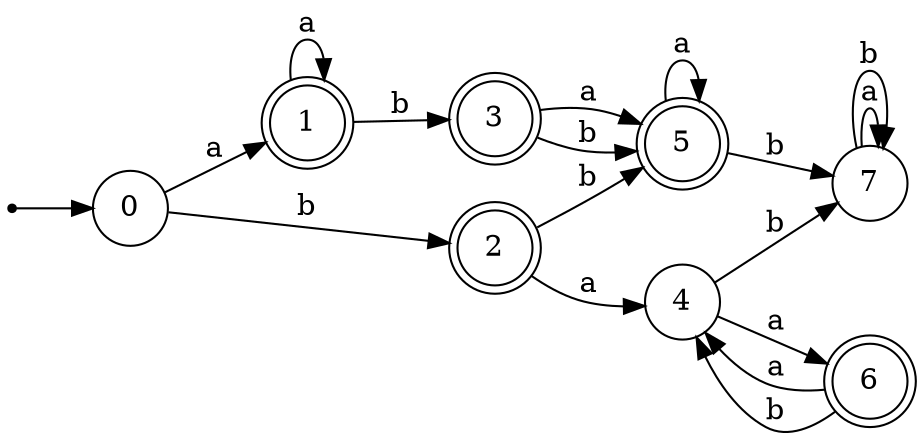 digraph finite_state_machine {
	rankdir=LR;
  	size="10,10"

	node [shape = doublecircle]; 1 2 3 5 6 ;
	node [shape = point ]; q;
	node [shape = circle]; 

	q -> 0;
	0 -> 1 [label = "a"];
	0 -> 2 [label = "b"];
	1 -> 1 [label = "a"];
	1 -> 3 [label = "b"];
	2 -> 4 [label = "a"];
	2 -> 5 [label = "b"];
	3 -> 5 [label = "a"];
	3 -> 5 [label = "b"];
	4 -> 6 [label = "a"];
	4 -> 7 [label = "b"];
	5 -> 5 [label = "a"];
	5 -> 7 [label = "b"];
	6 -> 4 [label = "a"];
	6 -> 4 [label = "b"];
	7 -> 7 [label = "a"];
	7 -> 7 [label = "b"];


}
